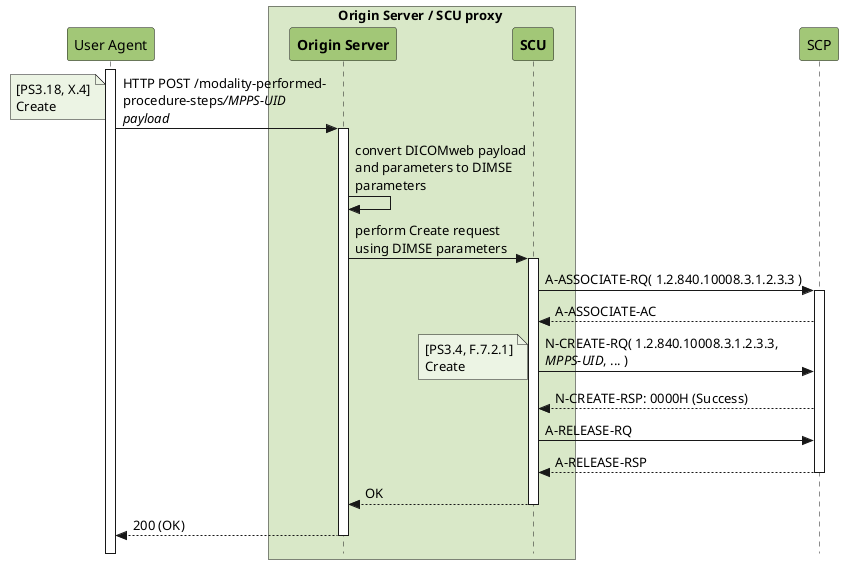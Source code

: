 @startuml OS-SCU Proxy
!pragma teoz true
skinparam style strictuml
hide footbox

participant "User Agent" as UA #a2c777
box Origin Server / SCU proxy #d9e8c8
  participant "**Origin Server**" as OS #a2c777
  participant "**SCU**" as SCU #a2c777
end box
participant "SCP" as SCP #a2c777

activate UA
UA -> OS: HTTP POST /modality-performed-\nprocedure-steps///MPPS-UID//\n//payload//
activate OS
note left #ecf4e4: [PS3.18, X.4]\nCreate
OS -> OS: convert DICOMweb payload\nand parameters to DIMSE\nparameters
OS -> SCU: perform Create request\nusing DIMSE parameters
activate SCU
SCU -> SCP: A-ASSOCIATE-RQ( 1.2.840.10008.3.1.2.3.3 )
activate SCP
SCU <-- SCP: A-ASSOCIATE-AC
SCU -> SCP: N-CREATE-RQ( 1.2.840.10008.3.1.2.3.3,\n//MPPS-UID//, ... )
note left #ecf4e4: [PS3.4, F.7.2.1]\nCreate
SCU <-- SCP: N-CREATE-RSP: 0000H (Success)
SCU -> SCP: A-RELEASE-RQ
SCU <-- SCP: A-RELEASE-RSP
deactivate SCP
OS <-- SCU: OK
deactivate SCU
UA <-- OS: 200 (OK)
deactivate OS
